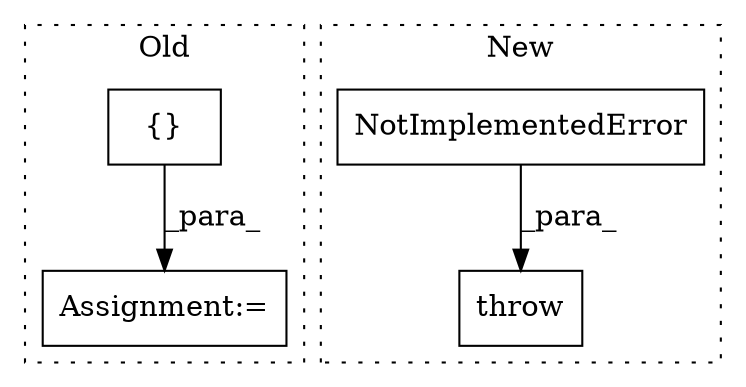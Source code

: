 digraph G {
subgraph cluster0 {
1 [label="{}" a="4" s="3754,4018" l="1,1" shape="box"];
3 [label="Assignment:=" a="7" s="3741" l="1" shape="box"];
label = "Old";
style="dotted";
}
subgraph cluster1 {
2 [label="throw" a="53" s="4916" l="6" shape="box"];
4 [label="NotImplementedError" a="32" s="4922,5008" l="20,1" shape="box"];
label = "New";
style="dotted";
}
1 -> 3 [label="_para_"];
4 -> 2 [label="_para_"];
}